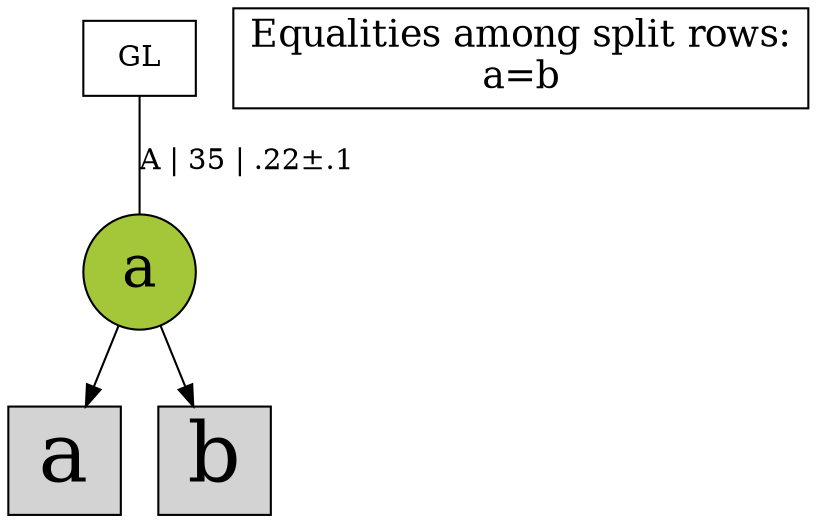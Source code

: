 digraph {
rowa[label="a",shape=box,style=filled,fontsize=40];
rowb[label="b",shape=box,style=filled,fontsize=40];
a[label="a",shape=oval,style=filled,fontsize=28,fillcolor="#a4c639"];
a -> rowa[arrowhead="normal"];
a -> rowb[arrowhead="normal"];
{rank = same;a;}
legend[label="Equalities among split rows:
a=b
",shape=box,fontsize=18];
GL[label="GL",shape=box,style=filled,fillcolor=white];
GL -> a[arrowhead=none, label="A | 35 | .22±.1"];
}